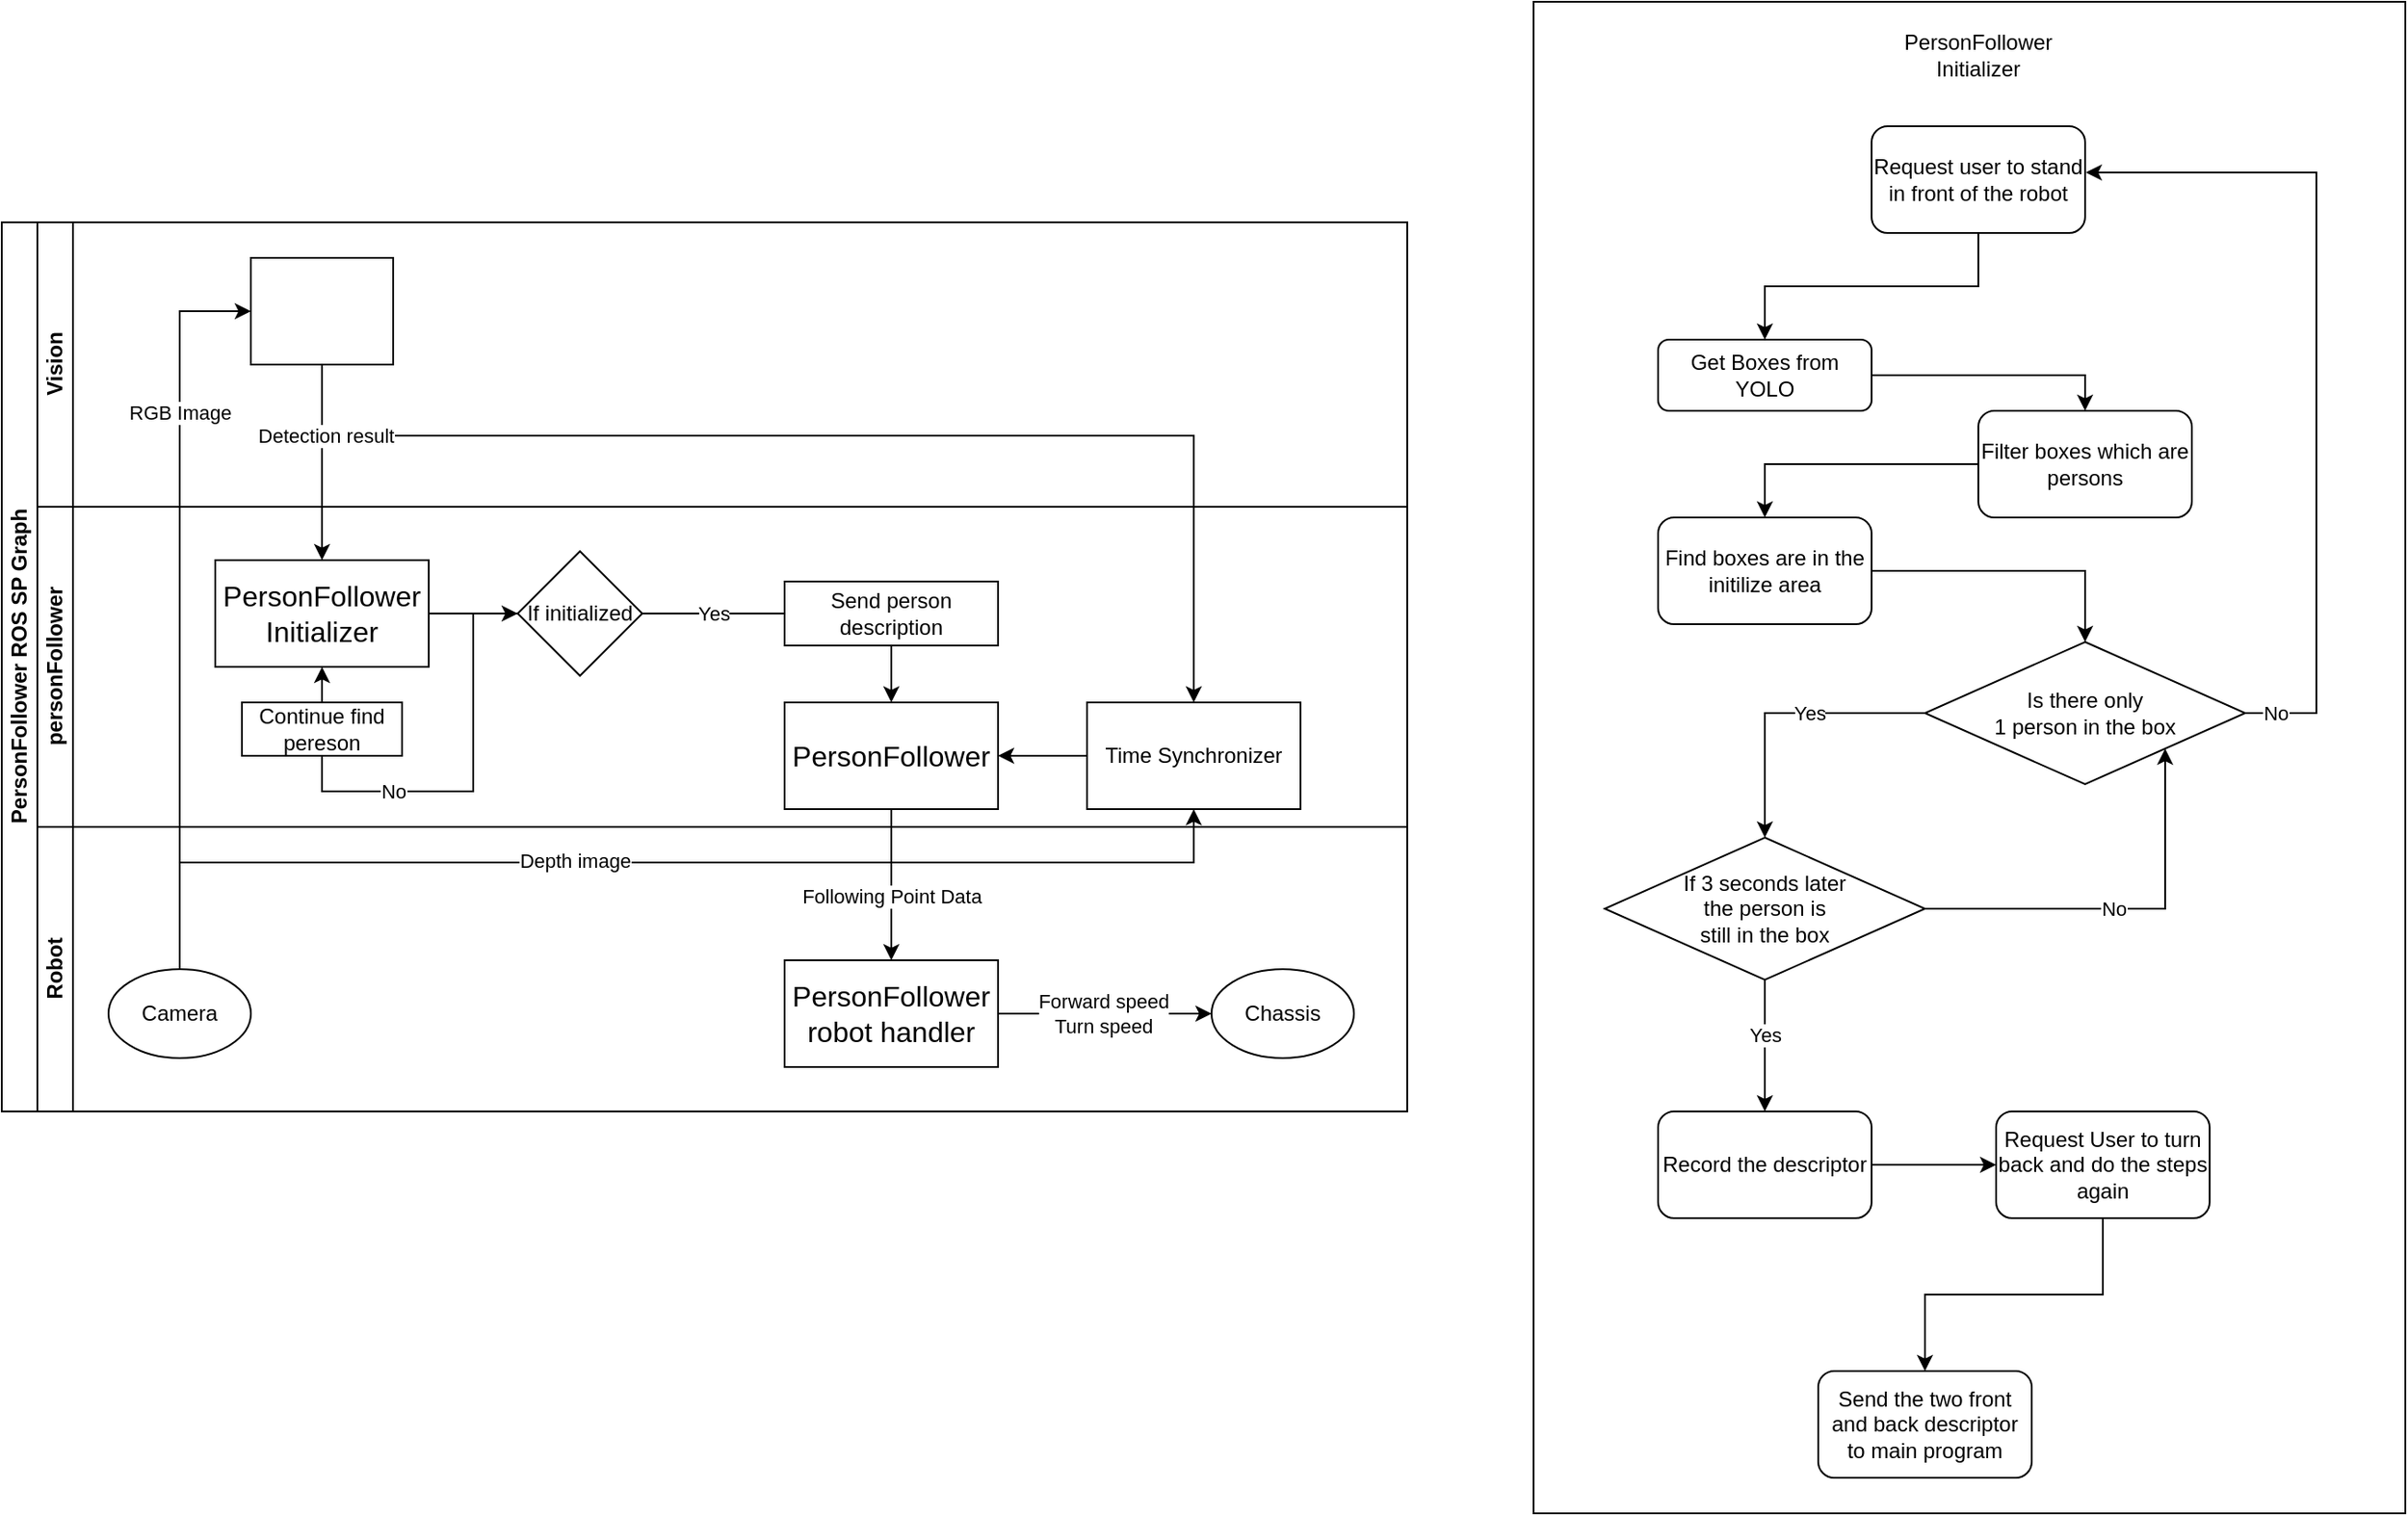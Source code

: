 <mxfile version="13.7.9" type="embed"><diagram id="prtHgNgQTEPvFCAcTncT" name="Page-1"><mxGraphModel dx="1012" dy="762" grid="1" gridSize="10" guides="1" tooltips="1" connect="1" arrows="1" fold="1" page="1" pageScale="1" pageWidth="827" pageHeight="1169" math="0" shadow="0"><root><mxCell id="0"/><mxCell id="1" parent="0"/><mxCell id="38" value="" style="rounded=0;whiteSpace=wrap;html=1;" parent="1" vertex="1"><mxGeometry x="880" y="210" width="490" height="850" as="geometry"/></mxCell><mxCell id="dNxyNK7c78bLwvsdeMH5-19" value="PersonFollower ROS SP Graph" style="swimlane;html=1;childLayout=stackLayout;resizeParent=1;resizeParentMax=0;horizontal=0;startSize=20;horizontalStack=0;" parent="1" vertex="1"><mxGeometry x="19" y="334" width="790" height="500" as="geometry"/></mxCell><mxCell id="dNxyNK7c78bLwvsdeMH5-35" style="edgeStyle=orthogonalEdgeStyle;rounded=0;orthogonalLoop=1;jettySize=auto;html=1;endArrow=classic;endFill=1;" parent="dNxyNK7c78bLwvsdeMH5-19" edge="1"><mxGeometry relative="1" as="geometry"><mxPoint x="374" y="210" as="sourcePoint"/></mxGeometry></mxCell><mxCell id="dNxyNK7c78bLwvsdeMH5-20" value="Vision" style="swimlane;html=1;startSize=20;horizontal=0;" parent="dNxyNK7c78bLwvsdeMH5-19" vertex="1"><mxGeometry x="20" width="770" height="160" as="geometry"/></mxCell><mxCell id="dNxyNK7c78bLwvsdeMH5-24" value="&lt;font color=&quot;#ffffff&quot;&gt;YOLO Detector&lt;/font&gt;" style="rounded=0;whiteSpace=wrap;html=1;fontFamily=Helvetica;fontSize=12;fontColor=#000000;align=center;" parent="dNxyNK7c78bLwvsdeMH5-20" vertex="1"><mxGeometry x="120" y="20" width="80" height="60" as="geometry"/></mxCell><mxCell id="dNxyNK7c78bLwvsdeMH5-33" value="" style="edgeStyle=orthogonalEdgeStyle;rounded=0;orthogonalLoop=1;jettySize=auto;html=1;endArrow=classic;endFill=1;" parent="dNxyNK7c78bLwvsdeMH5-20" edge="1"><mxGeometry relative="1" as="geometry"><mxPoint x="320" y="60" as="sourcePoint"/></mxGeometry></mxCell><mxCell id="dNxyNK7c78bLwvsdeMH5-21" value="personFollower" style="swimlane;html=1;startSize=20;horizontal=0;" parent="dNxyNK7c78bLwvsdeMH5-19" vertex="1"><mxGeometry x="20" y="160" width="770" height="180" as="geometry"/></mxCell><mxCell id="dNxyNK7c78bLwvsdeMH5-29" value="" style="edgeStyle=orthogonalEdgeStyle;rounded=0;orthogonalLoop=1;jettySize=auto;html=1;endArrow=classic;endFill=1;" parent="dNxyNK7c78bLwvsdeMH5-21" edge="1"><mxGeometry relative="1" as="geometry"><mxPoint x="334" y="70" as="targetPoint"/></mxGeometry></mxCell><mxCell id="Wbik7pWMKosnGJ2BxmNt-12" style="edgeStyle=orthogonalEdgeStyle;rounded=0;orthogonalLoop=1;jettySize=auto;html=1;entryX=0;entryY=0.5;entryDx=0;entryDy=0;" parent="dNxyNK7c78bLwvsdeMH5-21" source="Wbik7pWMKosnGJ2BxmNt-8" target="Wbik7pWMKosnGJ2BxmNt-11" edge="1"><mxGeometry relative="1" as="geometry"/></mxCell><mxCell id="Wbik7pWMKosnGJ2BxmNt-8" value="&lt;font style=&quot;font-size: 16px&quot;&gt;PersonFollower Initializer&lt;/font&gt;" style="rounded=0;whiteSpace=wrap;html=1;" parent="dNxyNK7c78bLwvsdeMH5-21" vertex="1"><mxGeometry x="100" y="30" width="120" height="60" as="geometry"/></mxCell><mxCell id="Wbik7pWMKosnGJ2BxmNt-9" value="&lt;font style=&quot;font-size: 16px&quot;&gt;PersonFollower&lt;/font&gt;" style="rounded=0;whiteSpace=wrap;html=1;" parent="dNxyNK7c78bLwvsdeMH5-21" vertex="1"><mxGeometry x="420" y="110" width="120" height="60" as="geometry"/></mxCell><mxCell id="Wbik7pWMKosnGJ2BxmNt-13" style="edgeStyle=orthogonalEdgeStyle;rounded=0;orthogonalLoop=1;jettySize=auto;html=1;entryX=0.5;entryY=0;entryDx=0;entryDy=0;" parent="dNxyNK7c78bLwvsdeMH5-21" source="Wbik7pWMKosnGJ2BxmNt-11" target="Wbik7pWMKosnGJ2BxmNt-9" edge="1"><mxGeometry relative="1" as="geometry"/></mxCell><mxCell id="Wbik7pWMKosnGJ2BxmNt-14" value="Yes" style="edgeLabel;html=1;align=center;verticalAlign=middle;resizable=0;points=[];" parent="Wbik7pWMKosnGJ2BxmNt-13" vertex="1" connectable="0"><mxGeometry x="-0.138" relative="1" as="geometry"><mxPoint x="-42" as="offset"/></mxGeometry></mxCell><mxCell id="Wbik7pWMKosnGJ2BxmNt-24" style="edgeStyle=orthogonalEdgeStyle;rounded=0;orthogonalLoop=1;jettySize=auto;html=1;entryX=0.5;entryY=1;entryDx=0;entryDy=0;" parent="dNxyNK7c78bLwvsdeMH5-21" source="Wbik7pWMKosnGJ2BxmNt-11" target="Wbik7pWMKosnGJ2BxmNt-8" edge="1"><mxGeometry relative="1" as="geometry"><Array as="points"><mxPoint x="245" y="60"/><mxPoint x="245" y="160"/><mxPoint x="160" y="160"/></Array></mxGeometry></mxCell><mxCell id="Wbik7pWMKosnGJ2BxmNt-25" value="No" style="edgeLabel;html=1;align=center;verticalAlign=middle;resizable=0;points=[];" parent="Wbik7pWMKosnGJ2BxmNt-24" vertex="1" connectable="0"><mxGeometry x="0.462" relative="1" as="geometry"><mxPoint x="34" as="offset"/></mxGeometry></mxCell><mxCell id="Wbik7pWMKosnGJ2BxmNt-11" value="If initialized" style="rhombus;whiteSpace=wrap;html=1;" parent="dNxyNK7c78bLwvsdeMH5-21" vertex="1"><mxGeometry x="270" y="25" width="70" height="70" as="geometry"/></mxCell><mxCell id="Wbik7pWMKosnGJ2BxmNt-21" value="Continue find pereson" style="rounded=0;whiteSpace=wrap;html=1;" parent="dNxyNK7c78bLwvsdeMH5-21" vertex="1"><mxGeometry x="115" y="110" width="90" height="30" as="geometry"/></mxCell><mxCell id="Wbik7pWMKosnGJ2BxmNt-26" value="Send person description" style="rounded=0;whiteSpace=wrap;html=1;" parent="dNxyNK7c78bLwvsdeMH5-21" vertex="1"><mxGeometry x="420" y="42" width="120" height="36" as="geometry"/></mxCell><mxCell id="Wbik7pWMKosnGJ2BxmNt-40" style="edgeStyle=orthogonalEdgeStyle;rounded=0;orthogonalLoop=1;jettySize=auto;html=1;entryX=1;entryY=0.5;entryDx=0;entryDy=0;" parent="dNxyNK7c78bLwvsdeMH5-21" source="Wbik7pWMKosnGJ2BxmNt-31" target="Wbik7pWMKosnGJ2BxmNt-9" edge="1"><mxGeometry relative="1" as="geometry"/></mxCell><mxCell id="Wbik7pWMKosnGJ2BxmNt-31" value="Time&amp;nbsp;Synchronizer" style="rounded=0;whiteSpace=wrap;html=1;" parent="dNxyNK7c78bLwvsdeMH5-21" vertex="1"><mxGeometry x="590" y="110" width="120" height="60" as="geometry"/></mxCell><mxCell id="Wbik7pWMKosnGJ2BxmNt-5" style="edgeStyle=orthogonalEdgeStyle;rounded=0;orthogonalLoop=1;jettySize=auto;html=1;entryX=0;entryY=0.5;entryDx=0;entryDy=0;exitX=0.5;exitY=0;exitDx=0;exitDy=0;" parent="dNxyNK7c78bLwvsdeMH5-19" source="Wbik7pWMKosnGJ2BxmNt-4" target="dNxyNK7c78bLwvsdeMH5-24" edge="1"><mxGeometry relative="1" as="geometry"><Array as="points"><mxPoint x="100" y="50"/></Array></mxGeometry></mxCell><mxCell id="Wbik7pWMKosnGJ2BxmNt-27" value="RGB Image" style="edgeLabel;html=1;align=center;verticalAlign=middle;resizable=0;points=[];" parent="Wbik7pWMKosnGJ2BxmNt-5" vertex="1" connectable="0"><mxGeometry x="0.526" relative="1" as="geometry"><mxPoint as="offset"/></mxGeometry></mxCell><mxCell id="Wbik7pWMKosnGJ2BxmNt-10" style="edgeStyle=orthogonalEdgeStyle;rounded=0;orthogonalLoop=1;jettySize=auto;html=1;entryX=0.5;entryY=0;entryDx=0;entryDy=0;" parent="dNxyNK7c78bLwvsdeMH5-19" source="dNxyNK7c78bLwvsdeMH5-24" target="Wbik7pWMKosnGJ2BxmNt-8" edge="1"><mxGeometry relative="1" as="geometry"/></mxCell><mxCell id="Wbik7pWMKosnGJ2BxmNt-32" style="edgeStyle=orthogonalEdgeStyle;rounded=0;orthogonalLoop=1;jettySize=auto;html=1;entryX=0.5;entryY=1;entryDx=0;entryDy=0;" parent="dNxyNK7c78bLwvsdeMH5-19" source="Wbik7pWMKosnGJ2BxmNt-4" target="Wbik7pWMKosnGJ2BxmNt-31" edge="1"><mxGeometry relative="1" as="geometry"><Array as="points"><mxPoint x="100" y="360"/><mxPoint x="670" y="360"/></Array></mxGeometry></mxCell><mxCell id="Wbik7pWMKosnGJ2BxmNt-33" value="Depth image" style="edgeLabel;html=1;align=center;verticalAlign=middle;resizable=0;points=[];" parent="Wbik7pWMKosnGJ2BxmNt-32" vertex="1" connectable="0"><mxGeometry x="-0.145" y="1" relative="1" as="geometry"><mxPoint as="offset"/></mxGeometry></mxCell><mxCell id="Wbik7pWMKosnGJ2BxmNt-38" style="edgeStyle=orthogonalEdgeStyle;rounded=0;orthogonalLoop=1;jettySize=auto;html=1;" parent="dNxyNK7c78bLwvsdeMH5-19" source="dNxyNK7c78bLwvsdeMH5-24" target="Wbik7pWMKosnGJ2BxmNt-31" edge="1"><mxGeometry relative="1" as="geometry"><Array as="points"><mxPoint x="180" y="120"/><mxPoint x="670" y="120"/></Array></mxGeometry></mxCell><mxCell id="Wbik7pWMKosnGJ2BxmNt-39" value="Detection result" style="edgeLabel;html=1;align=center;verticalAlign=middle;resizable=0;points=[];" parent="Wbik7pWMKosnGJ2BxmNt-38" vertex="1" connectable="0"><mxGeometry x="-0.877" relative="1" as="geometry"><mxPoint as="offset"/></mxGeometry></mxCell><mxCell id="Wbik7pWMKosnGJ2BxmNt-44" style="edgeStyle=orthogonalEdgeStyle;rounded=0;orthogonalLoop=1;jettySize=auto;html=1;entryX=0.5;entryY=0;entryDx=0;entryDy=0;" parent="dNxyNK7c78bLwvsdeMH5-19" source="Wbik7pWMKosnGJ2BxmNt-9" target="Wbik7pWMKosnGJ2BxmNt-43" edge="1"><mxGeometry relative="1" as="geometry"/></mxCell><mxCell id="Wbik7pWMKosnGJ2BxmNt-47" value="Following Point Data" style="edgeLabel;html=1;align=center;verticalAlign=middle;resizable=0;points=[];" parent="Wbik7pWMKosnGJ2BxmNt-44" vertex="1" connectable="0"><mxGeometry x="0.143" relative="1" as="geometry"><mxPoint as="offset"/></mxGeometry></mxCell><mxCell id="dNxyNK7c78bLwvsdeMH5-22" value="Robot" style="swimlane;html=1;startSize=20;horizontal=0;" parent="dNxyNK7c78bLwvsdeMH5-19" vertex="1"><mxGeometry x="20" y="340" width="770" height="160" as="geometry"/></mxCell><mxCell id="Wbik7pWMKosnGJ2BxmNt-4" value="Camera" style="ellipse;whiteSpace=wrap;html=1;" parent="dNxyNK7c78bLwvsdeMH5-22" vertex="1"><mxGeometry x="40" y="80" width="80" height="50" as="geometry"/></mxCell><mxCell id="Wbik7pWMKosnGJ2BxmNt-42" value="Chassis" style="ellipse;whiteSpace=wrap;html=1;" parent="dNxyNK7c78bLwvsdeMH5-22" vertex="1"><mxGeometry x="660" y="80" width="80" height="50" as="geometry"/></mxCell><mxCell id="Wbik7pWMKosnGJ2BxmNt-48" style="edgeStyle=orthogonalEdgeStyle;rounded=0;orthogonalLoop=1;jettySize=auto;html=1;" parent="dNxyNK7c78bLwvsdeMH5-22" source="Wbik7pWMKosnGJ2BxmNt-43" target="Wbik7pWMKosnGJ2BxmNt-42" edge="1"><mxGeometry relative="1" as="geometry"/></mxCell><mxCell id="Wbik7pWMKosnGJ2BxmNt-49" value="Forward speed&lt;br&gt;Turn speed" style="edgeLabel;html=1;align=center;verticalAlign=middle;resizable=0;points=[];" parent="Wbik7pWMKosnGJ2BxmNt-48" vertex="1" connectable="0"><mxGeometry x="-0.226" relative="1" as="geometry"><mxPoint x="12" as="offset"/></mxGeometry></mxCell><mxCell id="Wbik7pWMKosnGJ2BxmNt-43" value="&lt;font style=&quot;font-size: 16px&quot;&gt;PersonFollower robot handler&lt;/font&gt;" style="rounded=0;whiteSpace=wrap;html=1;" parent="dNxyNK7c78bLwvsdeMH5-22" vertex="1"><mxGeometry x="420" y="75" width="120" height="60" as="geometry"/></mxCell><mxCell id="16" style="edgeStyle=orthogonalEdgeStyle;rounded=0;orthogonalLoop=1;jettySize=auto;html=1;entryX=0.5;entryY=0;entryDx=0;entryDy=0;" parent="1" source="3" target="15" edge="1"><mxGeometry relative="1" as="geometry"/></mxCell><mxCell id="3" value="Get Boxes from YOLO" style="rounded=1;whiteSpace=wrap;html=1;fontSize=12;glass=0;strokeWidth=1;shadow=0;" parent="1" vertex="1"><mxGeometry x="950" y="400" width="120" height="40" as="geometry"/></mxCell><mxCell id="19" style="edgeStyle=orthogonalEdgeStyle;rounded=0;orthogonalLoop=1;jettySize=auto;html=1;entryX=0.5;entryY=0;entryDx=0;entryDy=0;" parent="1" source="13" target="18" edge="1"><mxGeometry relative="1" as="geometry"/></mxCell><mxCell id="13" value="Find boxes are in the initilize area" style="rounded=1;whiteSpace=wrap;html=1;" parent="1" vertex="1"><mxGeometry x="950" y="500" width="120" height="60" as="geometry"/></mxCell><mxCell id="17" style="edgeStyle=orthogonalEdgeStyle;rounded=0;orthogonalLoop=1;jettySize=auto;html=1;entryX=0.5;entryY=0;entryDx=0;entryDy=0;" parent="1" source="15" target="13" edge="1"><mxGeometry relative="1" as="geometry"/></mxCell><mxCell id="15" value="Filter boxes which are persons" style="rounded=1;whiteSpace=wrap;html=1;" parent="1" vertex="1"><mxGeometry x="1130" y="440" width="120" height="60" as="geometry"/></mxCell><mxCell id="21" style="edgeStyle=orthogonalEdgeStyle;rounded=0;orthogonalLoop=1;jettySize=auto;html=1;entryX=0.5;entryY=0;entryDx=0;entryDy=0;exitX=0;exitY=0.5;exitDx=0;exitDy=0;" parent="1" source="18" target="27" edge="1"><mxGeometry relative="1" as="geometry"><mxPoint x="1130.0" y="810" as="targetPoint"/><Array as="points"><mxPoint x="1010" y="610"/></Array></mxGeometry></mxCell><mxCell id="22" value="Yes" style="edgeLabel;html=1;align=center;verticalAlign=middle;resizable=0;points=[];" parent="21" vertex="1" connectable="0"><mxGeometry x="-0.183" relative="1" as="geometry"><mxPoint as="offset"/></mxGeometry></mxCell><mxCell id="23" style="edgeStyle=orthogonalEdgeStyle;rounded=0;orthogonalLoop=1;jettySize=auto;html=1;entryX=1.003;entryY=0.429;entryDx=0;entryDy=0;entryPerimeter=0;exitX=1;exitY=0.5;exitDx=0;exitDy=0;" parent="1" source="18" target="25" edge="1"><mxGeometry relative="1" as="geometry"><Array as="points"><mxPoint x="1320" y="610"/><mxPoint x="1320" y="306"/><mxPoint x="1190" y="306"/></Array></mxGeometry></mxCell><mxCell id="24" value="No" style="edgeLabel;html=1;align=center;verticalAlign=middle;resizable=0;points=[];" parent="23" vertex="1" connectable="0"><mxGeometry x="-0.883" relative="1" as="geometry"><mxPoint x="-11" as="offset"/></mxGeometry></mxCell><mxCell id="18" value="Is there only&lt;br&gt;1 person in the box" style="rhombus;whiteSpace=wrap;html=1;" parent="1" vertex="1"><mxGeometry x="1100" y="570" width="180" height="80" as="geometry"/></mxCell><mxCell id="26" style="edgeStyle=orthogonalEdgeStyle;rounded=0;orthogonalLoop=1;jettySize=auto;html=1;entryX=0.5;entryY=0;entryDx=0;entryDy=0;" parent="1" source="25" target="3" edge="1"><mxGeometry relative="1" as="geometry"/></mxCell><mxCell id="25" value="Request user to stand in front of the robot" style="rounded=1;whiteSpace=wrap;html=1;" parent="1" vertex="1"><mxGeometry x="1070" y="280" width="120" height="60" as="geometry"/></mxCell><mxCell id="28" style="edgeStyle=orthogonalEdgeStyle;rounded=0;orthogonalLoop=1;jettySize=auto;html=1;entryX=1;entryY=1;entryDx=0;entryDy=0;exitX=1;exitY=0.5;exitDx=0;exitDy=0;" parent="1" source="27" target="18" edge="1"><mxGeometry relative="1" as="geometry"/></mxCell><mxCell id="29" value="No" style="edgeLabel;html=1;align=center;verticalAlign=middle;resizable=0;points=[];" parent="28" vertex="1" connectable="0"><mxGeometry x="-0.056" relative="1" as="geometry"><mxPoint as="offset"/></mxGeometry></mxCell><mxCell id="31" style="edgeStyle=orthogonalEdgeStyle;rounded=0;orthogonalLoop=1;jettySize=auto;html=1;entryX=0.5;entryY=0;entryDx=0;entryDy=0;exitX=0.5;exitY=1;exitDx=0;exitDy=0;" parent="1" source="27" target="30" edge="1"><mxGeometry relative="1" as="geometry"><Array as="points"/></mxGeometry></mxCell><mxCell id="32" value="Yes" style="edgeLabel;html=1;align=center;verticalAlign=middle;resizable=0;points=[];" parent="31" vertex="1" connectable="0"><mxGeometry x="-0.177" relative="1" as="geometry"><mxPoint as="offset"/></mxGeometry></mxCell><mxCell id="27" value="If 3 seconds later&lt;br&gt;the person is &lt;br&gt;still in the box" style="rhombus;whiteSpace=wrap;html=1;" parent="1" vertex="1"><mxGeometry x="920" y="680" width="180" height="80" as="geometry"/></mxCell><mxCell id="34" style="edgeStyle=orthogonalEdgeStyle;rounded=0;orthogonalLoop=1;jettySize=auto;html=1;" parent="1" source="30" target="33" edge="1"><mxGeometry relative="1" as="geometry"/></mxCell><mxCell id="30" value="Record the descriptor" style="rounded=1;whiteSpace=wrap;html=1;" parent="1" vertex="1"><mxGeometry x="950" y="834" width="120" height="60" as="geometry"/></mxCell><mxCell id="36" style="edgeStyle=orthogonalEdgeStyle;rounded=0;orthogonalLoop=1;jettySize=auto;html=1;entryX=0.5;entryY=0;entryDx=0;entryDy=0;" parent="1" source="33" target="35" edge="1"><mxGeometry relative="1" as="geometry"/></mxCell><mxCell id="33" value="Request User to turn back and do the steps again" style="rounded=1;whiteSpace=wrap;html=1;" parent="1" vertex="1"><mxGeometry x="1140" y="834" width="120" height="60" as="geometry"/></mxCell><mxCell id="35" value="Send the two front and back descriptor to main program" style="rounded=1;whiteSpace=wrap;html=1;" parent="1" vertex="1"><mxGeometry x="1040" y="980" width="120" height="60" as="geometry"/></mxCell><mxCell id="39" value="PersonFollower Initializer" style="text;html=1;strokeColor=none;fillColor=none;align=center;verticalAlign=middle;whiteSpace=wrap;rounded=0;" parent="1" vertex="1"><mxGeometry x="1110" y="230" width="40" height="20" as="geometry"/></mxCell></root></mxGraphModel></diagram></mxfile>
